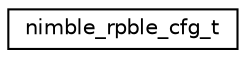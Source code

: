digraph "Graphical Class Hierarchy"
{
 // LATEX_PDF_SIZE
  edge [fontname="Helvetica",fontsize="10",labelfontname="Helvetica",labelfontsize="10"];
  node [fontname="Helvetica",fontsize="10",shape=record];
  rankdir="LR";
  Node0 [label="nimble_rpble_cfg_t",height=0.2,width=0.4,color="black", fillcolor="white", style="filled",URL="$structnimble__rpble__cfg__t.html",tooltip="rpble configuration parameters"];
}
